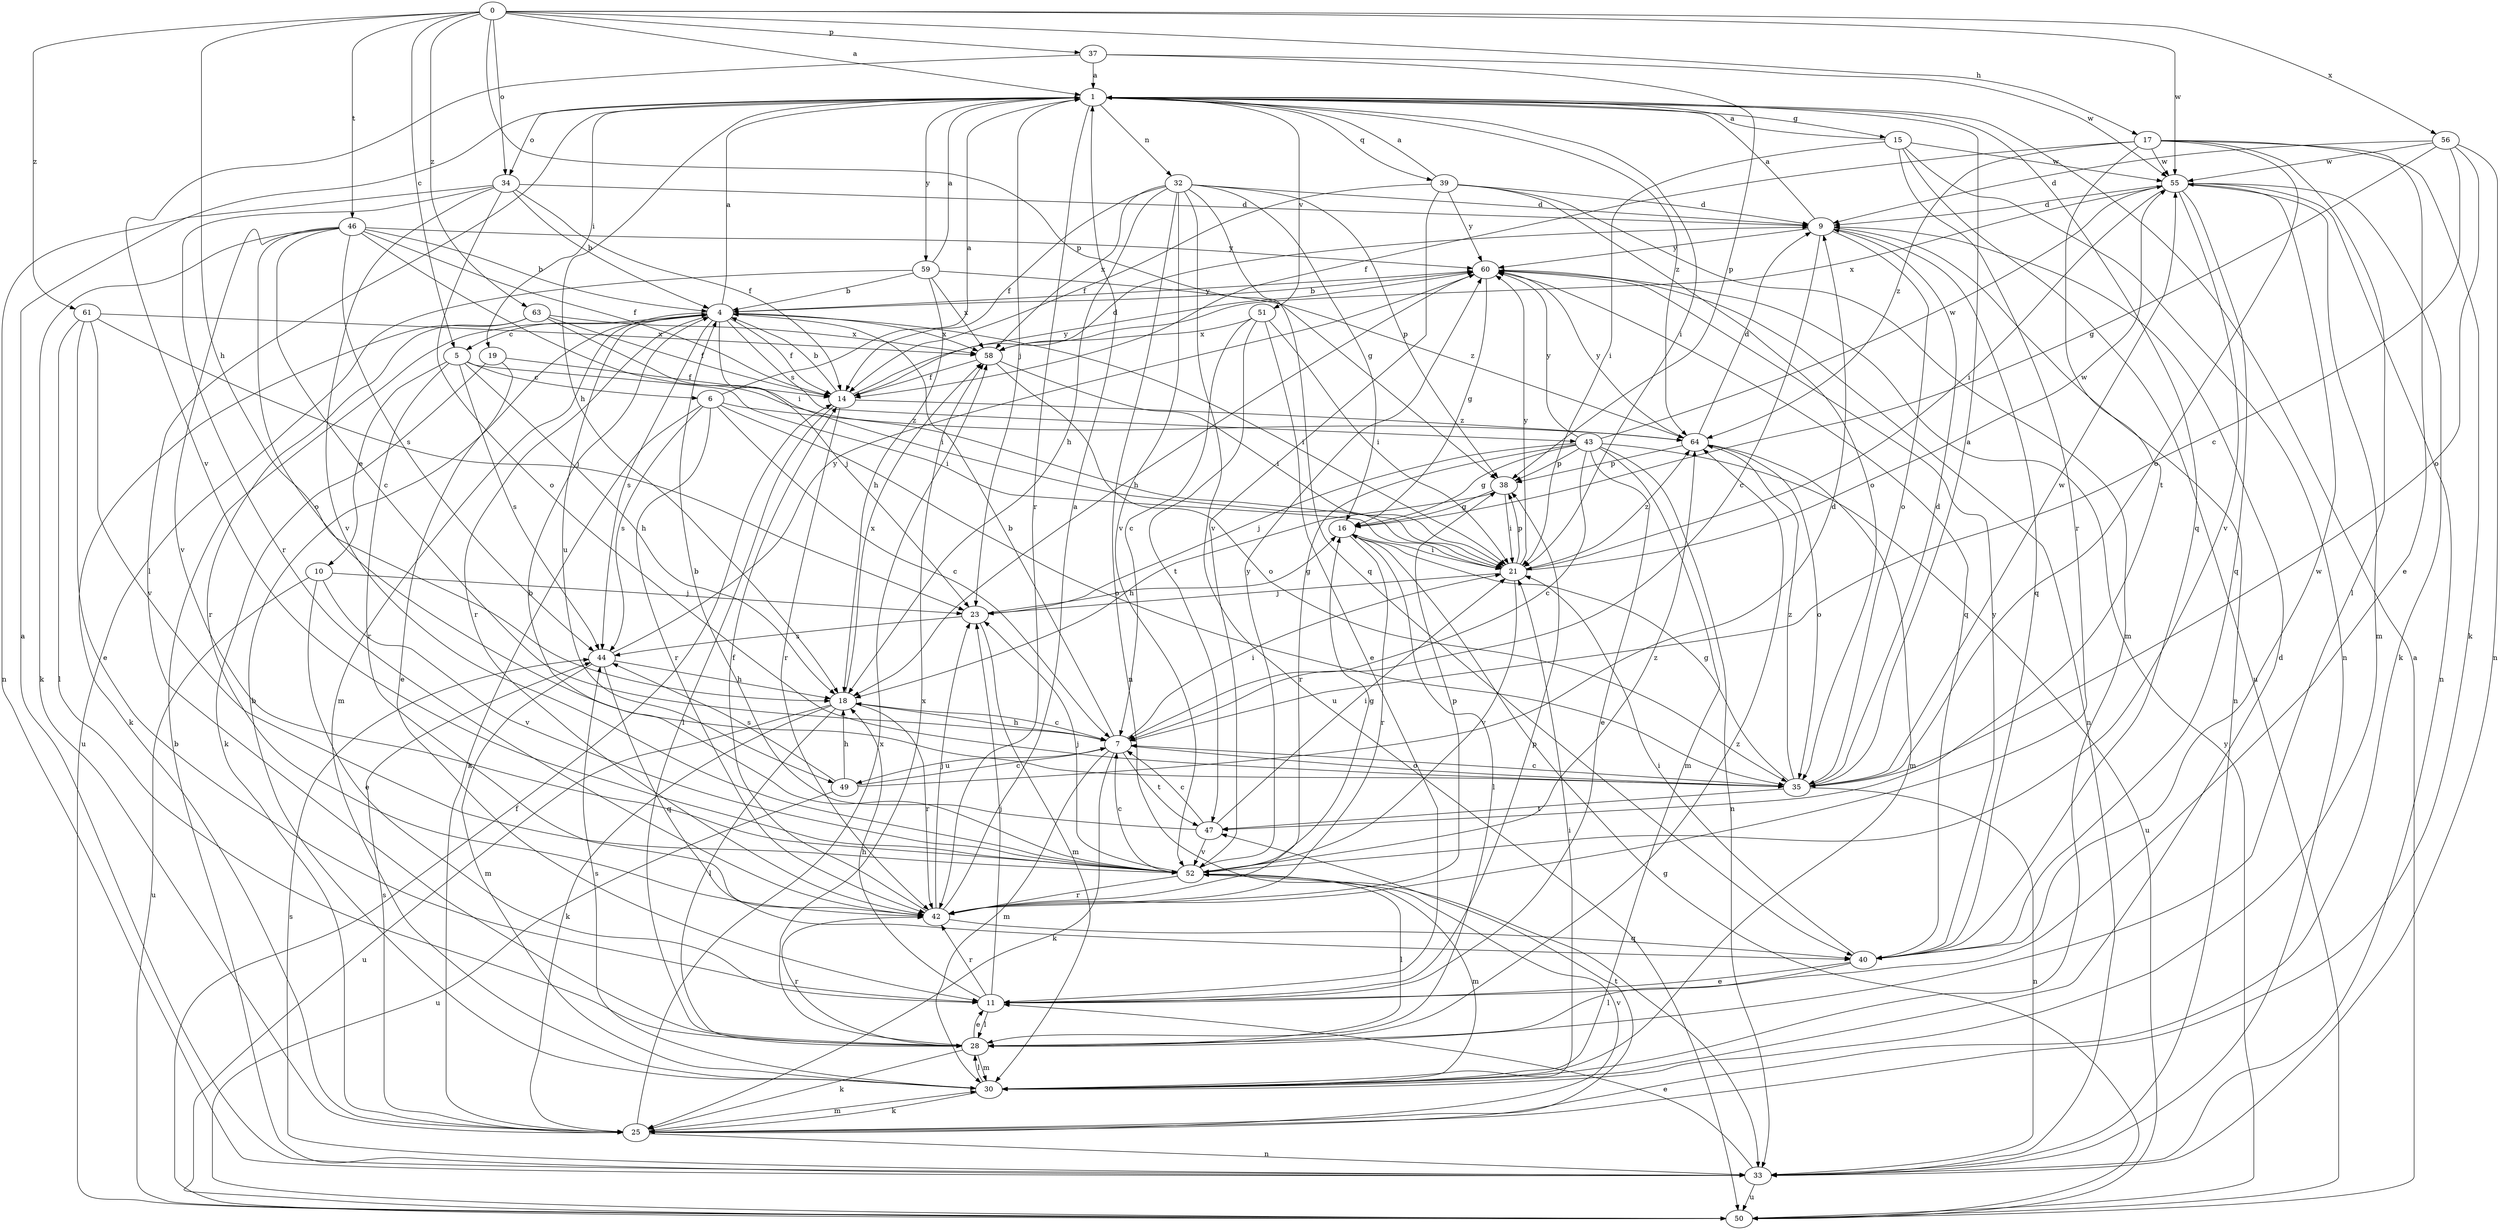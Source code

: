 strict digraph  {
0;
1;
4;
5;
6;
7;
9;
10;
11;
14;
15;
16;
17;
18;
19;
21;
23;
25;
28;
30;
32;
33;
34;
35;
37;
38;
39;
40;
42;
43;
44;
46;
47;
49;
50;
51;
52;
55;
56;
58;
59;
60;
61;
63;
64;
0 -> 1  [label=a];
0 -> 5  [label=c];
0 -> 17  [label=h];
0 -> 18  [label=h];
0 -> 34  [label=o];
0 -> 37  [label=p];
0 -> 38  [label=p];
0 -> 46  [label=t];
0 -> 55  [label=w];
0 -> 56  [label=x];
0 -> 61  [label=z];
0 -> 63  [label=z];
1 -> 15  [label=g];
1 -> 18  [label=h];
1 -> 19  [label=i];
1 -> 21  [label=i];
1 -> 23  [label=j];
1 -> 28  [label=l];
1 -> 32  [label=n];
1 -> 34  [label=o];
1 -> 39  [label=q];
1 -> 40  [label=q];
1 -> 42  [label=r];
1 -> 51  [label=v];
1 -> 59  [label=y];
1 -> 64  [label=z];
4 -> 1  [label=a];
4 -> 5  [label=c];
4 -> 14  [label=f];
4 -> 21  [label=i];
4 -> 23  [label=j];
4 -> 30  [label=m];
4 -> 42  [label=r];
4 -> 43  [label=s];
4 -> 44  [label=s];
4 -> 49  [label=u];
4 -> 58  [label=x];
4 -> 60  [label=y];
5 -> 6  [label=c];
5 -> 10  [label=e];
5 -> 18  [label=h];
5 -> 21  [label=i];
5 -> 42  [label=r];
5 -> 44  [label=s];
6 -> 1  [label=a];
6 -> 7  [label=c];
6 -> 25  [label=k];
6 -> 35  [label=o];
6 -> 42  [label=r];
6 -> 44  [label=s];
6 -> 64  [label=z];
7 -> 4  [label=b];
7 -> 18  [label=h];
7 -> 21  [label=i];
7 -> 25  [label=k];
7 -> 30  [label=m];
7 -> 35  [label=o];
7 -> 47  [label=t];
7 -> 49  [label=u];
9 -> 1  [label=a];
9 -> 7  [label=c];
9 -> 33  [label=n];
9 -> 35  [label=o];
9 -> 40  [label=q];
9 -> 60  [label=y];
10 -> 11  [label=e];
10 -> 23  [label=j];
10 -> 50  [label=u];
10 -> 52  [label=v];
11 -> 18  [label=h];
11 -> 23  [label=j];
11 -> 28  [label=l];
11 -> 38  [label=p];
11 -> 42  [label=r];
14 -> 4  [label=b];
14 -> 9  [label=d];
14 -> 28  [label=l];
14 -> 42  [label=r];
14 -> 60  [label=y];
14 -> 64  [label=z];
15 -> 1  [label=a];
15 -> 21  [label=i];
15 -> 33  [label=n];
15 -> 42  [label=r];
15 -> 50  [label=u];
15 -> 55  [label=w];
16 -> 21  [label=i];
16 -> 28  [label=l];
16 -> 42  [label=r];
17 -> 11  [label=e];
17 -> 14  [label=f];
17 -> 25  [label=k];
17 -> 28  [label=l];
17 -> 35  [label=o];
17 -> 47  [label=t];
17 -> 55  [label=w];
17 -> 64  [label=z];
18 -> 7  [label=c];
18 -> 25  [label=k];
18 -> 28  [label=l];
18 -> 42  [label=r];
18 -> 50  [label=u];
18 -> 58  [label=x];
19 -> 11  [label=e];
19 -> 14  [label=f];
19 -> 25  [label=k];
21 -> 23  [label=j];
21 -> 38  [label=p];
21 -> 52  [label=v];
21 -> 55  [label=w];
21 -> 60  [label=y];
21 -> 64  [label=z];
23 -> 16  [label=g];
23 -> 30  [label=m];
23 -> 44  [label=s];
25 -> 30  [label=m];
25 -> 33  [label=n];
25 -> 44  [label=s];
25 -> 47  [label=t];
25 -> 52  [label=v];
25 -> 58  [label=x];
28 -> 11  [label=e];
28 -> 25  [label=k];
28 -> 30  [label=m];
28 -> 42  [label=r];
28 -> 58  [label=x];
28 -> 64  [label=z];
30 -> 4  [label=b];
30 -> 9  [label=d];
30 -> 21  [label=i];
30 -> 25  [label=k];
30 -> 28  [label=l];
30 -> 44  [label=s];
32 -> 9  [label=d];
32 -> 14  [label=f];
32 -> 16  [label=g];
32 -> 18  [label=h];
32 -> 33  [label=n];
32 -> 38  [label=p];
32 -> 40  [label=q];
32 -> 50  [label=u];
32 -> 52  [label=v];
32 -> 58  [label=x];
33 -> 1  [label=a];
33 -> 4  [label=b];
33 -> 11  [label=e];
33 -> 44  [label=s];
33 -> 50  [label=u];
34 -> 4  [label=b];
34 -> 9  [label=d];
34 -> 14  [label=f];
34 -> 33  [label=n];
34 -> 35  [label=o];
34 -> 42  [label=r];
34 -> 52  [label=v];
35 -> 1  [label=a];
35 -> 7  [label=c];
35 -> 9  [label=d];
35 -> 16  [label=g];
35 -> 33  [label=n];
35 -> 47  [label=t];
35 -> 55  [label=w];
35 -> 64  [label=z];
37 -> 1  [label=a];
37 -> 38  [label=p];
37 -> 52  [label=v];
37 -> 55  [label=w];
38 -> 16  [label=g];
38 -> 18  [label=h];
38 -> 21  [label=i];
39 -> 1  [label=a];
39 -> 9  [label=d];
39 -> 14  [label=f];
39 -> 30  [label=m];
39 -> 35  [label=o];
39 -> 52  [label=v];
39 -> 60  [label=y];
40 -> 11  [label=e];
40 -> 21  [label=i];
40 -> 28  [label=l];
40 -> 55  [label=w];
40 -> 60  [label=y];
42 -> 1  [label=a];
42 -> 14  [label=f];
42 -> 23  [label=j];
42 -> 38  [label=p];
42 -> 40  [label=q];
43 -> 7  [label=c];
43 -> 11  [label=e];
43 -> 16  [label=g];
43 -> 23  [label=j];
43 -> 30  [label=m];
43 -> 33  [label=n];
43 -> 38  [label=p];
43 -> 42  [label=r];
43 -> 50  [label=u];
43 -> 55  [label=w];
43 -> 60  [label=y];
44 -> 18  [label=h];
44 -> 30  [label=m];
44 -> 40  [label=q];
44 -> 60  [label=y];
46 -> 4  [label=b];
46 -> 7  [label=c];
46 -> 14  [label=f];
46 -> 21  [label=i];
46 -> 25  [label=k];
46 -> 35  [label=o];
46 -> 44  [label=s];
46 -> 52  [label=v];
46 -> 60  [label=y];
47 -> 4  [label=b];
47 -> 7  [label=c];
47 -> 21  [label=i];
47 -> 52  [label=v];
49 -> 7  [label=c];
49 -> 9  [label=d];
49 -> 18  [label=h];
49 -> 44  [label=s];
49 -> 50  [label=u];
50 -> 1  [label=a];
50 -> 14  [label=f];
50 -> 16  [label=g];
50 -> 60  [label=y];
51 -> 7  [label=c];
51 -> 11  [label=e];
51 -> 21  [label=i];
51 -> 47  [label=t];
51 -> 58  [label=x];
52 -> 4  [label=b];
52 -> 7  [label=c];
52 -> 16  [label=g];
52 -> 23  [label=j];
52 -> 28  [label=l];
52 -> 30  [label=m];
52 -> 42  [label=r];
52 -> 60  [label=y];
52 -> 64  [label=z];
55 -> 9  [label=d];
55 -> 21  [label=i];
55 -> 25  [label=k];
55 -> 30  [label=m];
55 -> 33  [label=n];
55 -> 40  [label=q];
55 -> 52  [label=v];
55 -> 58  [label=x];
56 -> 7  [label=c];
56 -> 9  [label=d];
56 -> 16  [label=g];
56 -> 33  [label=n];
56 -> 35  [label=o];
56 -> 55  [label=w];
58 -> 14  [label=f];
58 -> 21  [label=i];
58 -> 35  [label=o];
59 -> 1  [label=a];
59 -> 4  [label=b];
59 -> 18  [label=h];
59 -> 50  [label=u];
59 -> 58  [label=x];
59 -> 64  [label=z];
60 -> 4  [label=b];
60 -> 16  [label=g];
60 -> 18  [label=h];
60 -> 33  [label=n];
60 -> 40  [label=q];
61 -> 11  [label=e];
61 -> 23  [label=j];
61 -> 28  [label=l];
61 -> 52  [label=v];
61 -> 58  [label=x];
63 -> 14  [label=f];
63 -> 21  [label=i];
63 -> 25  [label=k];
63 -> 42  [label=r];
63 -> 58  [label=x];
64 -> 9  [label=d];
64 -> 30  [label=m];
64 -> 35  [label=o];
64 -> 38  [label=p];
64 -> 60  [label=y];
}
